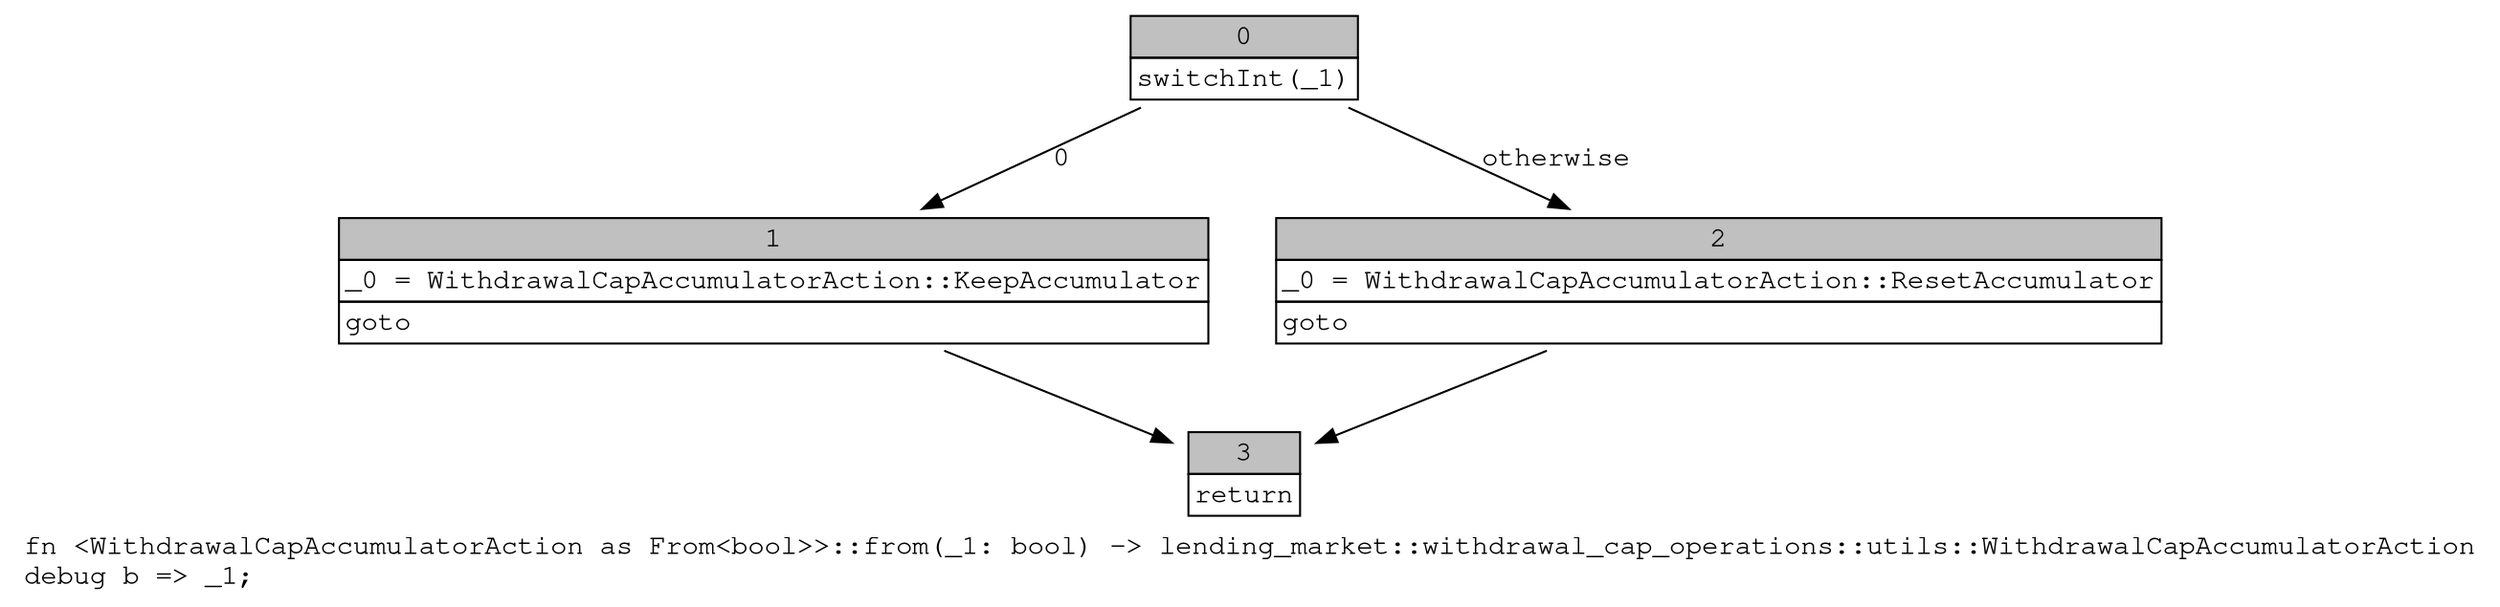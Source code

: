 digraph Mir_0_1414 {
    graph [fontname="Courier, monospace"];
    node [fontname="Courier, monospace"];
    edge [fontname="Courier, monospace"];
    label=<fn &lt;WithdrawalCapAccumulatorAction as From&lt;bool&gt;&gt;::from(_1: bool) -&gt; lending_market::withdrawal_cap_operations::utils::WithdrawalCapAccumulatorAction<br align="left"/>debug b =&gt; _1;<br align="left"/>>;
    bb0__0_1414 [shape="none", label=<<table border="0" cellborder="1" cellspacing="0"><tr><td bgcolor="gray" align="center" colspan="1">0</td></tr><tr><td align="left">switchInt(_1)</td></tr></table>>];
    bb1__0_1414 [shape="none", label=<<table border="0" cellborder="1" cellspacing="0"><tr><td bgcolor="gray" align="center" colspan="1">1</td></tr><tr><td align="left" balign="left">_0 = WithdrawalCapAccumulatorAction::KeepAccumulator<br/></td></tr><tr><td align="left">goto</td></tr></table>>];
    bb2__0_1414 [shape="none", label=<<table border="0" cellborder="1" cellspacing="0"><tr><td bgcolor="gray" align="center" colspan="1">2</td></tr><tr><td align="left" balign="left">_0 = WithdrawalCapAccumulatorAction::ResetAccumulator<br/></td></tr><tr><td align="left">goto</td></tr></table>>];
    bb3__0_1414 [shape="none", label=<<table border="0" cellborder="1" cellspacing="0"><tr><td bgcolor="gray" align="center" colspan="1">3</td></tr><tr><td align="left">return</td></tr></table>>];
    bb0__0_1414 -> bb1__0_1414 [label="0"];
    bb0__0_1414 -> bb2__0_1414 [label="otherwise"];
    bb1__0_1414 -> bb3__0_1414 [label=""];
    bb2__0_1414 -> bb3__0_1414 [label=""];
}
